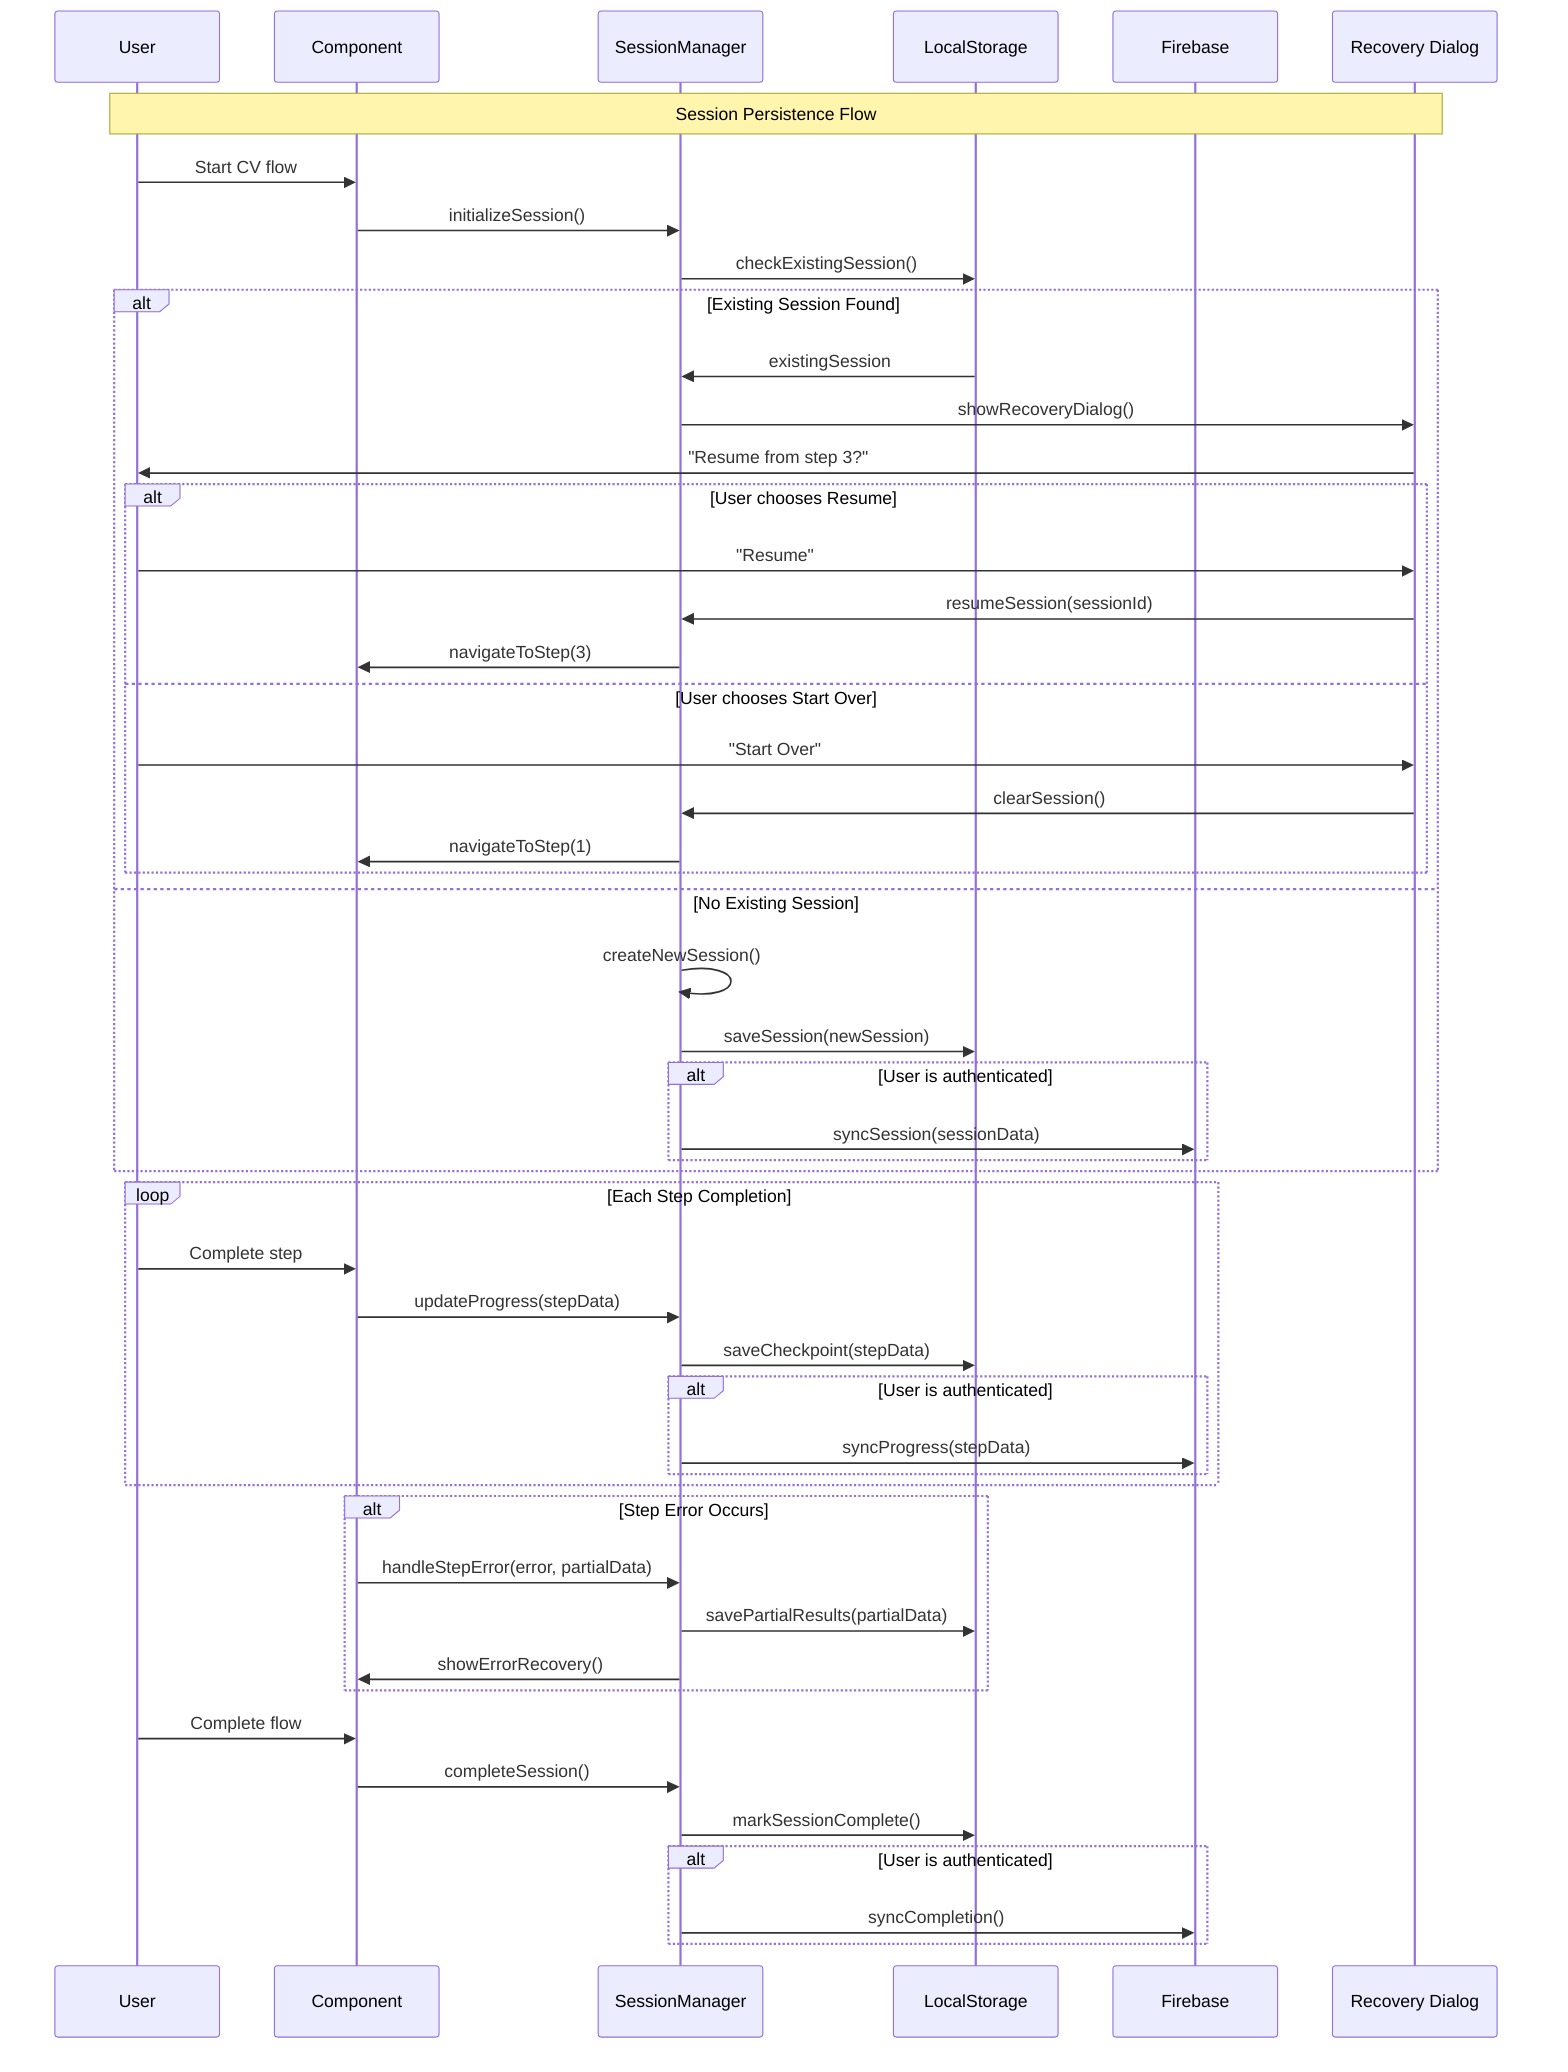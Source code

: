 sequenceDiagram
    participant U as User
    participant C as Component
    participant S as SessionManager
    participant L as LocalStorage
    participant F as Firebase
    participant R as Recovery Dialog

    Note over U,R: Session Persistence Flow

    U->>C: Start CV flow
    C->>S: initializeSession()
    S->>L: checkExistingSession()
    
    alt Existing Session Found
        L->>S: existingSession
        S->>R: showRecoveryDialog()
        R->>U: "Resume from step 3?"
        
        alt User chooses Resume
            U->>R: "Resume"
            R->>S: resumeSession(sessionId)
            S->>C: navigateToStep(3)
        else User chooses Start Over
            U->>R: "Start Over"
            R->>S: clearSession()
            S->>C: navigateToStep(1)
        end
    else No Existing Session
        S->>S: createNewSession()
        S->>L: saveSession(newSession)
        alt User is authenticated
            S->>F: syncSession(sessionData)
        end
    end

    loop Each Step Completion
        U->>C: Complete step
        C->>S: updateProgress(stepData)
        S->>L: saveCheckpoint(stepData)
        alt User is authenticated
            S->>F: syncProgress(stepData)
        end
    end

    alt Step Error Occurs
        C->>S: handleStepError(error, partialData)
        S->>L: savePartialResults(partialData)
        S->>C: showErrorRecovery()
    end

    U->>C: Complete flow
    C->>S: completeSession()
    S->>L: markSessionComplete()
    alt User is authenticated
        S->>F: syncCompletion()
    end